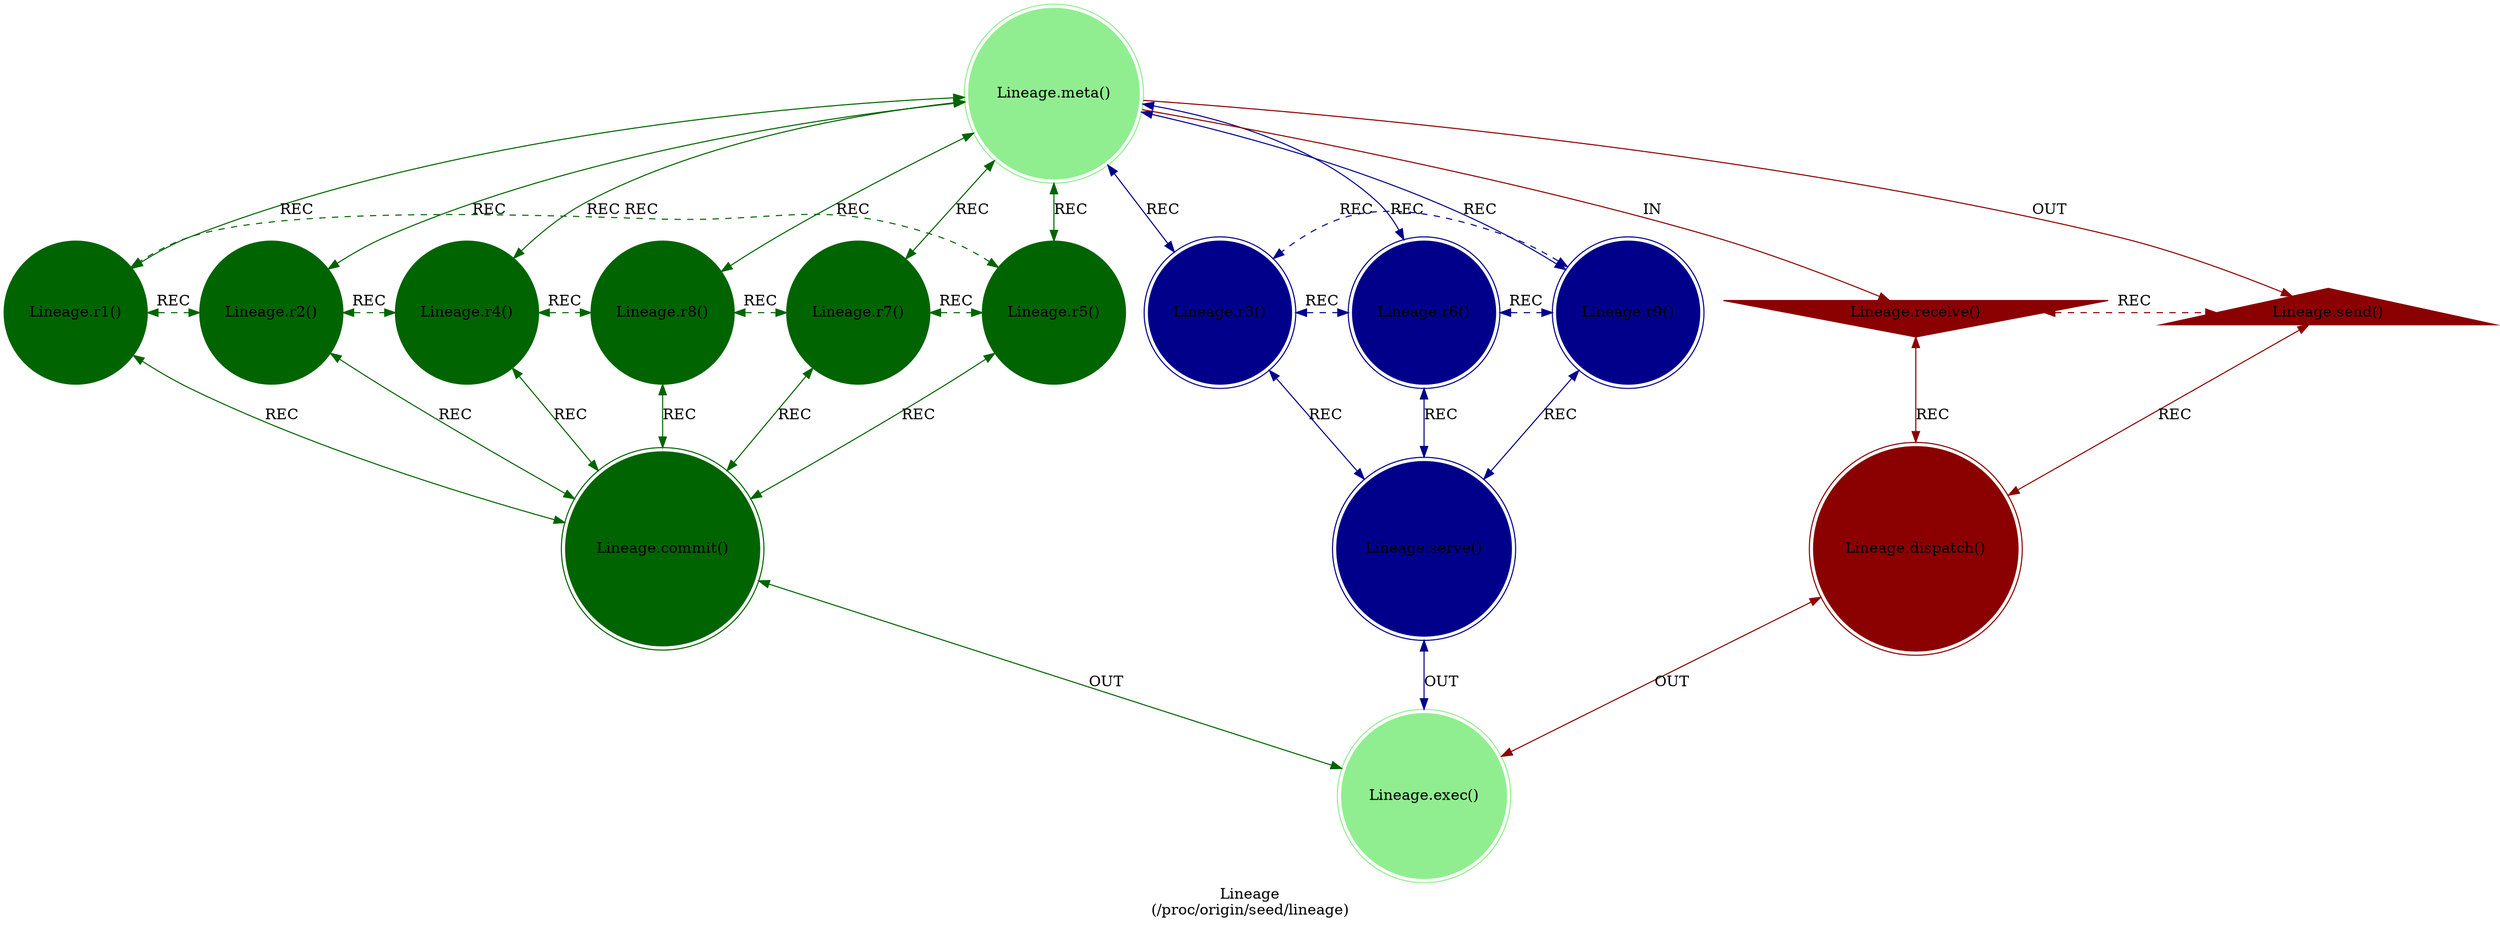 strict digraph Lineage {
    label = "Lineage\n(/proc/origin/seed/lineage)";
    style = filled;
    color = lightgray;
    node [shape = circle; style = filled; color = lightgreen;];
    
    // The Axis A-0-B (In-Meta-Out).
    // The Sacred 3-6-9 (Boundary of Perception).
    // The Vortex 1-2-4-8-7-5 (Boundary of Comprehension).
    // The Router C-D-E
    // The Closure F
    spark_0_t [label = "Lineage.meta()";comment = "";shape = doublecircle;];
    spark_1_t [label = "Lineage.r1()";comment = "";shape = circle;color = darkgreen;];
    spark_2_t [label = "Lineage.r2()";comment = "";shape = circle;color = darkgreen;];
    spark_4_t [label = "Lineage.r4()";comment = "";shape = circle;color = darkgreen;];
    spark_8_t [label = "Lineage.r8()";comment = "";shape = circle;color = darkgreen;];
    spark_7_t [label = "Lineage.r7()";comment = "";shape = circle;color = darkgreen;];
    spark_5_t [label = "Lineage.r5()";comment = "";shape = circle;color = darkgreen;];
    spark_3_t [label = "Lineage.r3()";comment = "";shape = doublecircle;color = darkblue;];
    spark_6_t [label = "Lineage.r6()";comment = "";shape = doublecircle;color = darkblue;];
    spark_9_t [label = "Lineage.r9()";comment = "";shape = doublecircle;color = darkblue;];
    spark_a_t [label = "Lineage.receive()";comment = "";shape = invtriangle;color = darkred;];
    spark_b_t [label = "Lineage.send()";comment = "";shape = triangle;color = darkred;];
    spark_c_t [label = "Lineage.dispatch()";comment = "";shape = doublecircle;color = darkred;];
    spark_d_t [label = "Lineage.commit()";comment = "";shape = doublecircle;color = darkgreen;];
    spark_e_t [label = "Lineage.serve()";comment = "";shape = doublecircle;color = darkblue;];
    spark_f_t [label = "Lineage.exec()";comment = "";shape = doublecircle;];
    
    // IN = Input
    // OUT = Output
    // REC = Recursion
    spark_0_t -> spark_a_t [label = "IN"; color = darkred; comment = "";];
    spark_0_t -> spark_b_t [label = "OUT"; color = darkred; comment = "";];
    spark_0_t -> {spark_3_t spark_6_t spark_9_t} [label = "REC"; color = darkblue; comment = ""; dir = both;];
    spark_0_t -> {spark_1_t spark_2_t spark_4_t spark_8_t spark_7_t spark_5_t} [label = "REC"; color = darkgreen; comment = ""; dir = both;];
    
    {spark_a_t spark_b_t} -> spark_c_t [label = "REC"; color = darkred; comment = ""; dir = both;];
    {spark_1_t spark_2_t spark_4_t spark_8_t spark_7_t spark_5_t} -> spark_d_t [label = "REC"; color = darkgreen; comment = ""; dir = both;];
    {spark_3_t spark_6_t spark_9_t} -> spark_e_t [label = "REC"; color = darkblue; comment = ""; dir = both;];
    
    spark_1_t -> spark_2_t -> spark_4_t -> spark_8_t -> spark_7_t -> spark_5_t -> spark_1_t [label = "REC"; color = darkgreen; comment = ""; style = dashed; constraint = false; dir = both;];
    spark_3_t -> spark_6_t -> spark_9_t -> spark_3_t [label = "REC"; color = darkblue; comment = ""; style = dashed; constraint = false; dir = both;];
    spark_a_t -> spark_b_t [label = "REC"; color = darkred; comment = ""; constraint = false; style = dashed; dir = both;];
    
    spark_c_t -> spark_f_t [label = "OUT"; color = darkred; comment = ""; dir = both;];
    spark_d_t -> spark_f_t [label = "OUT"; color = darkgreen; comment = ""; dir = both;];
    spark_e_t -> spark_f_t [label = "OUT"; color = darkblue; comment = ""; dir = both;];
}